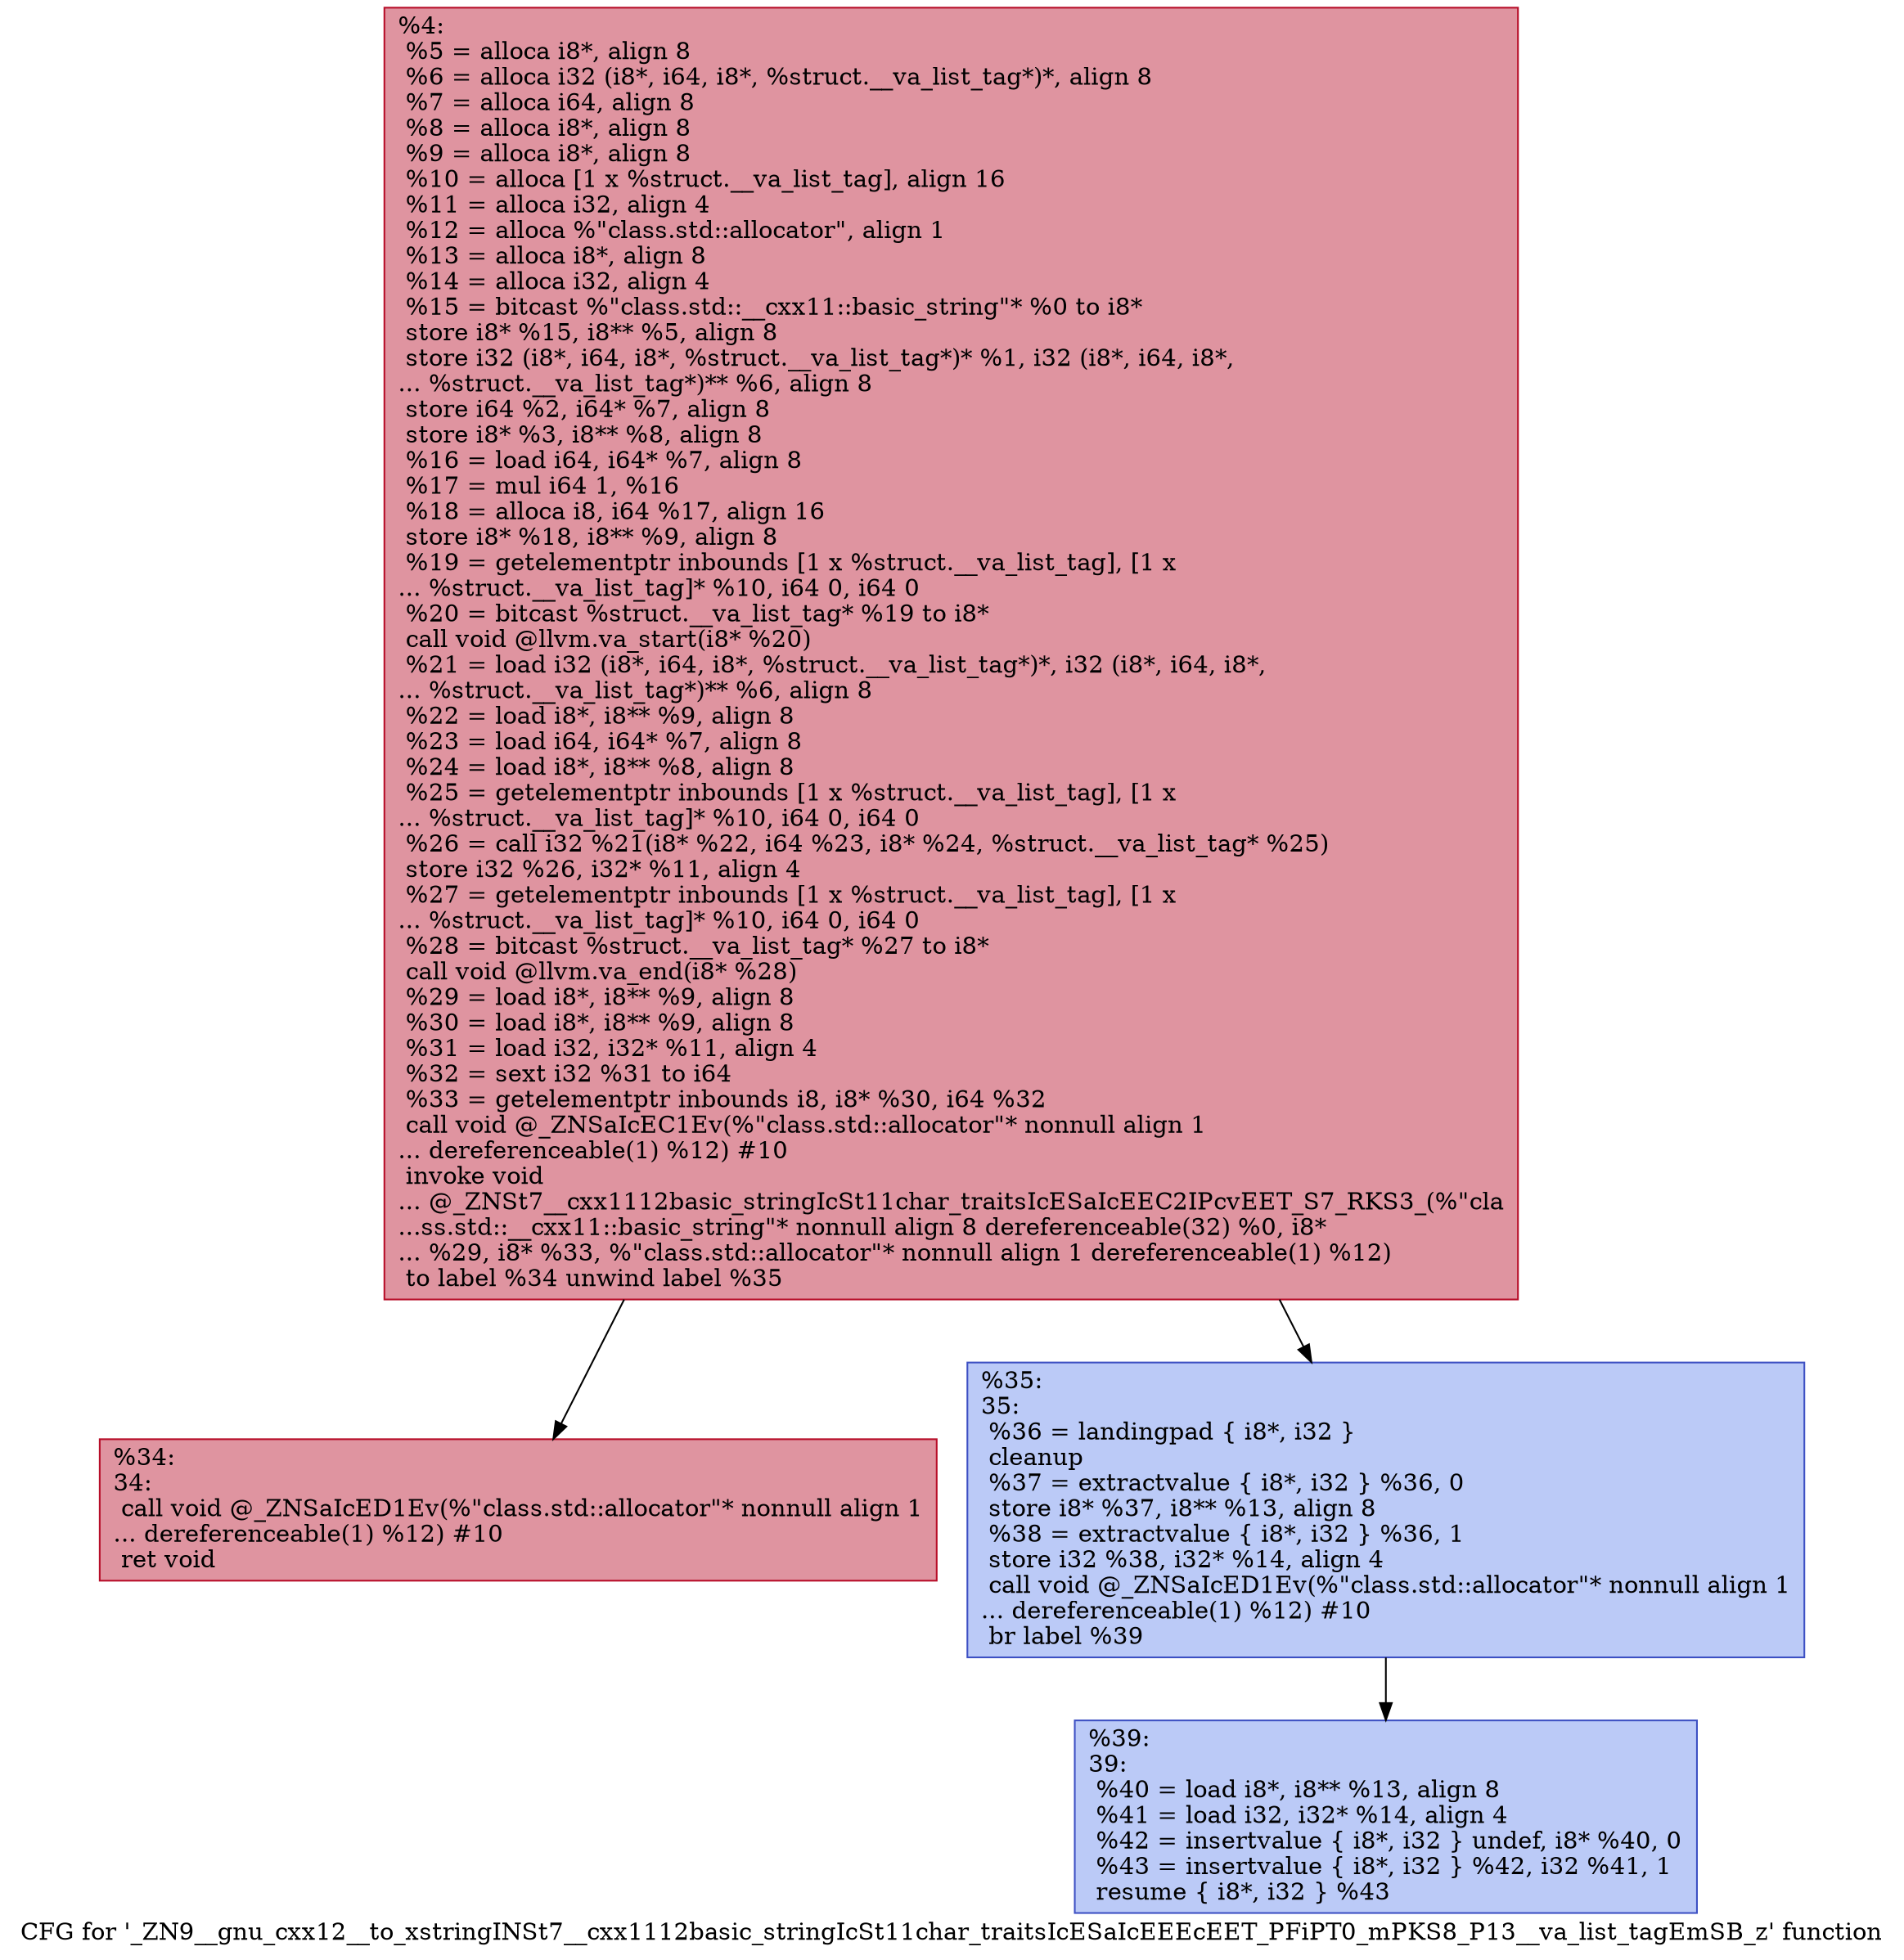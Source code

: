 digraph "CFG for '_ZN9__gnu_cxx12__to_xstringINSt7__cxx1112basic_stringIcSt11char_traitsIcESaIcEEEcEET_PFiPT0_mPKS8_P13__va_list_tagEmSB_z' function" {
	label="CFG for '_ZN9__gnu_cxx12__to_xstringINSt7__cxx1112basic_stringIcSt11char_traitsIcESaIcEEEcEET_PFiPT0_mPKS8_P13__va_list_tagEmSB_z' function";

	Node0x561514f681b0 [shape=record,color="#b70d28ff", style=filled, fillcolor="#b70d2870",label="{%4:\l  %5 = alloca i8*, align 8\l  %6 = alloca i32 (i8*, i64, i8*, %struct.__va_list_tag*)*, align 8\l  %7 = alloca i64, align 8\l  %8 = alloca i8*, align 8\l  %9 = alloca i8*, align 8\l  %10 = alloca [1 x %struct.__va_list_tag], align 16\l  %11 = alloca i32, align 4\l  %12 = alloca %\"class.std::allocator\", align 1\l  %13 = alloca i8*, align 8\l  %14 = alloca i32, align 4\l  %15 = bitcast %\"class.std::__cxx11::basic_string\"* %0 to i8*\l  store i8* %15, i8** %5, align 8\l  store i32 (i8*, i64, i8*, %struct.__va_list_tag*)* %1, i32 (i8*, i64, i8*,\l... %struct.__va_list_tag*)** %6, align 8\l  store i64 %2, i64* %7, align 8\l  store i8* %3, i8** %8, align 8\l  %16 = load i64, i64* %7, align 8\l  %17 = mul i64 1, %16\l  %18 = alloca i8, i64 %17, align 16\l  store i8* %18, i8** %9, align 8\l  %19 = getelementptr inbounds [1 x %struct.__va_list_tag], [1 x\l... %struct.__va_list_tag]* %10, i64 0, i64 0\l  %20 = bitcast %struct.__va_list_tag* %19 to i8*\l  call void @llvm.va_start(i8* %20)\l  %21 = load i32 (i8*, i64, i8*, %struct.__va_list_tag*)*, i32 (i8*, i64, i8*,\l... %struct.__va_list_tag*)** %6, align 8\l  %22 = load i8*, i8** %9, align 8\l  %23 = load i64, i64* %7, align 8\l  %24 = load i8*, i8** %8, align 8\l  %25 = getelementptr inbounds [1 x %struct.__va_list_tag], [1 x\l... %struct.__va_list_tag]* %10, i64 0, i64 0\l  %26 = call i32 %21(i8* %22, i64 %23, i8* %24, %struct.__va_list_tag* %25)\l  store i32 %26, i32* %11, align 4\l  %27 = getelementptr inbounds [1 x %struct.__va_list_tag], [1 x\l... %struct.__va_list_tag]* %10, i64 0, i64 0\l  %28 = bitcast %struct.__va_list_tag* %27 to i8*\l  call void @llvm.va_end(i8* %28)\l  %29 = load i8*, i8** %9, align 8\l  %30 = load i8*, i8** %9, align 8\l  %31 = load i32, i32* %11, align 4\l  %32 = sext i32 %31 to i64\l  %33 = getelementptr inbounds i8, i8* %30, i64 %32\l  call void @_ZNSaIcEC1Ev(%\"class.std::allocator\"* nonnull align 1\l... dereferenceable(1) %12) #10\l  invoke void\l... @_ZNSt7__cxx1112basic_stringIcSt11char_traitsIcESaIcEEC2IPcvEET_S7_RKS3_(%\"cla\l...ss.std::__cxx11::basic_string\"* nonnull align 8 dereferenceable(32) %0, i8*\l... %29, i8* %33, %\"class.std::allocator\"* nonnull align 1 dereferenceable(1) %12)\l          to label %34 unwind label %35\l}"];
	Node0x561514f681b0 -> Node0x561514f699d0;
	Node0x561514f681b0 -> Node0x561514f69a20;
	Node0x561514f699d0 [shape=record,color="#b70d28ff", style=filled, fillcolor="#b70d2870",label="{%34:\l34:                                               \l  call void @_ZNSaIcED1Ev(%\"class.std::allocator\"* nonnull align 1\l... dereferenceable(1) %12) #10\l  ret void\l}"];
	Node0x561514f69a20 [shape=record,color="#3d50c3ff", style=filled, fillcolor="#6687ed70",label="{%35:\l35:                                               \l  %36 = landingpad \{ i8*, i32 \}\l          cleanup\l  %37 = extractvalue \{ i8*, i32 \} %36, 0\l  store i8* %37, i8** %13, align 8\l  %38 = extractvalue \{ i8*, i32 \} %36, 1\l  store i32 %38, i32* %14, align 4\l  call void @_ZNSaIcED1Ev(%\"class.std::allocator\"* nonnull align 1\l... dereferenceable(1) %12) #10\l  br label %39\l}"];
	Node0x561514f69a20 -> Node0x561514f6a240;
	Node0x561514f6a240 [shape=record,color="#3d50c3ff", style=filled, fillcolor="#6687ed70",label="{%39:\l39:                                               \l  %40 = load i8*, i8** %13, align 8\l  %41 = load i32, i32* %14, align 4\l  %42 = insertvalue \{ i8*, i32 \} undef, i8* %40, 0\l  %43 = insertvalue \{ i8*, i32 \} %42, i32 %41, 1\l  resume \{ i8*, i32 \} %43\l}"];
}

